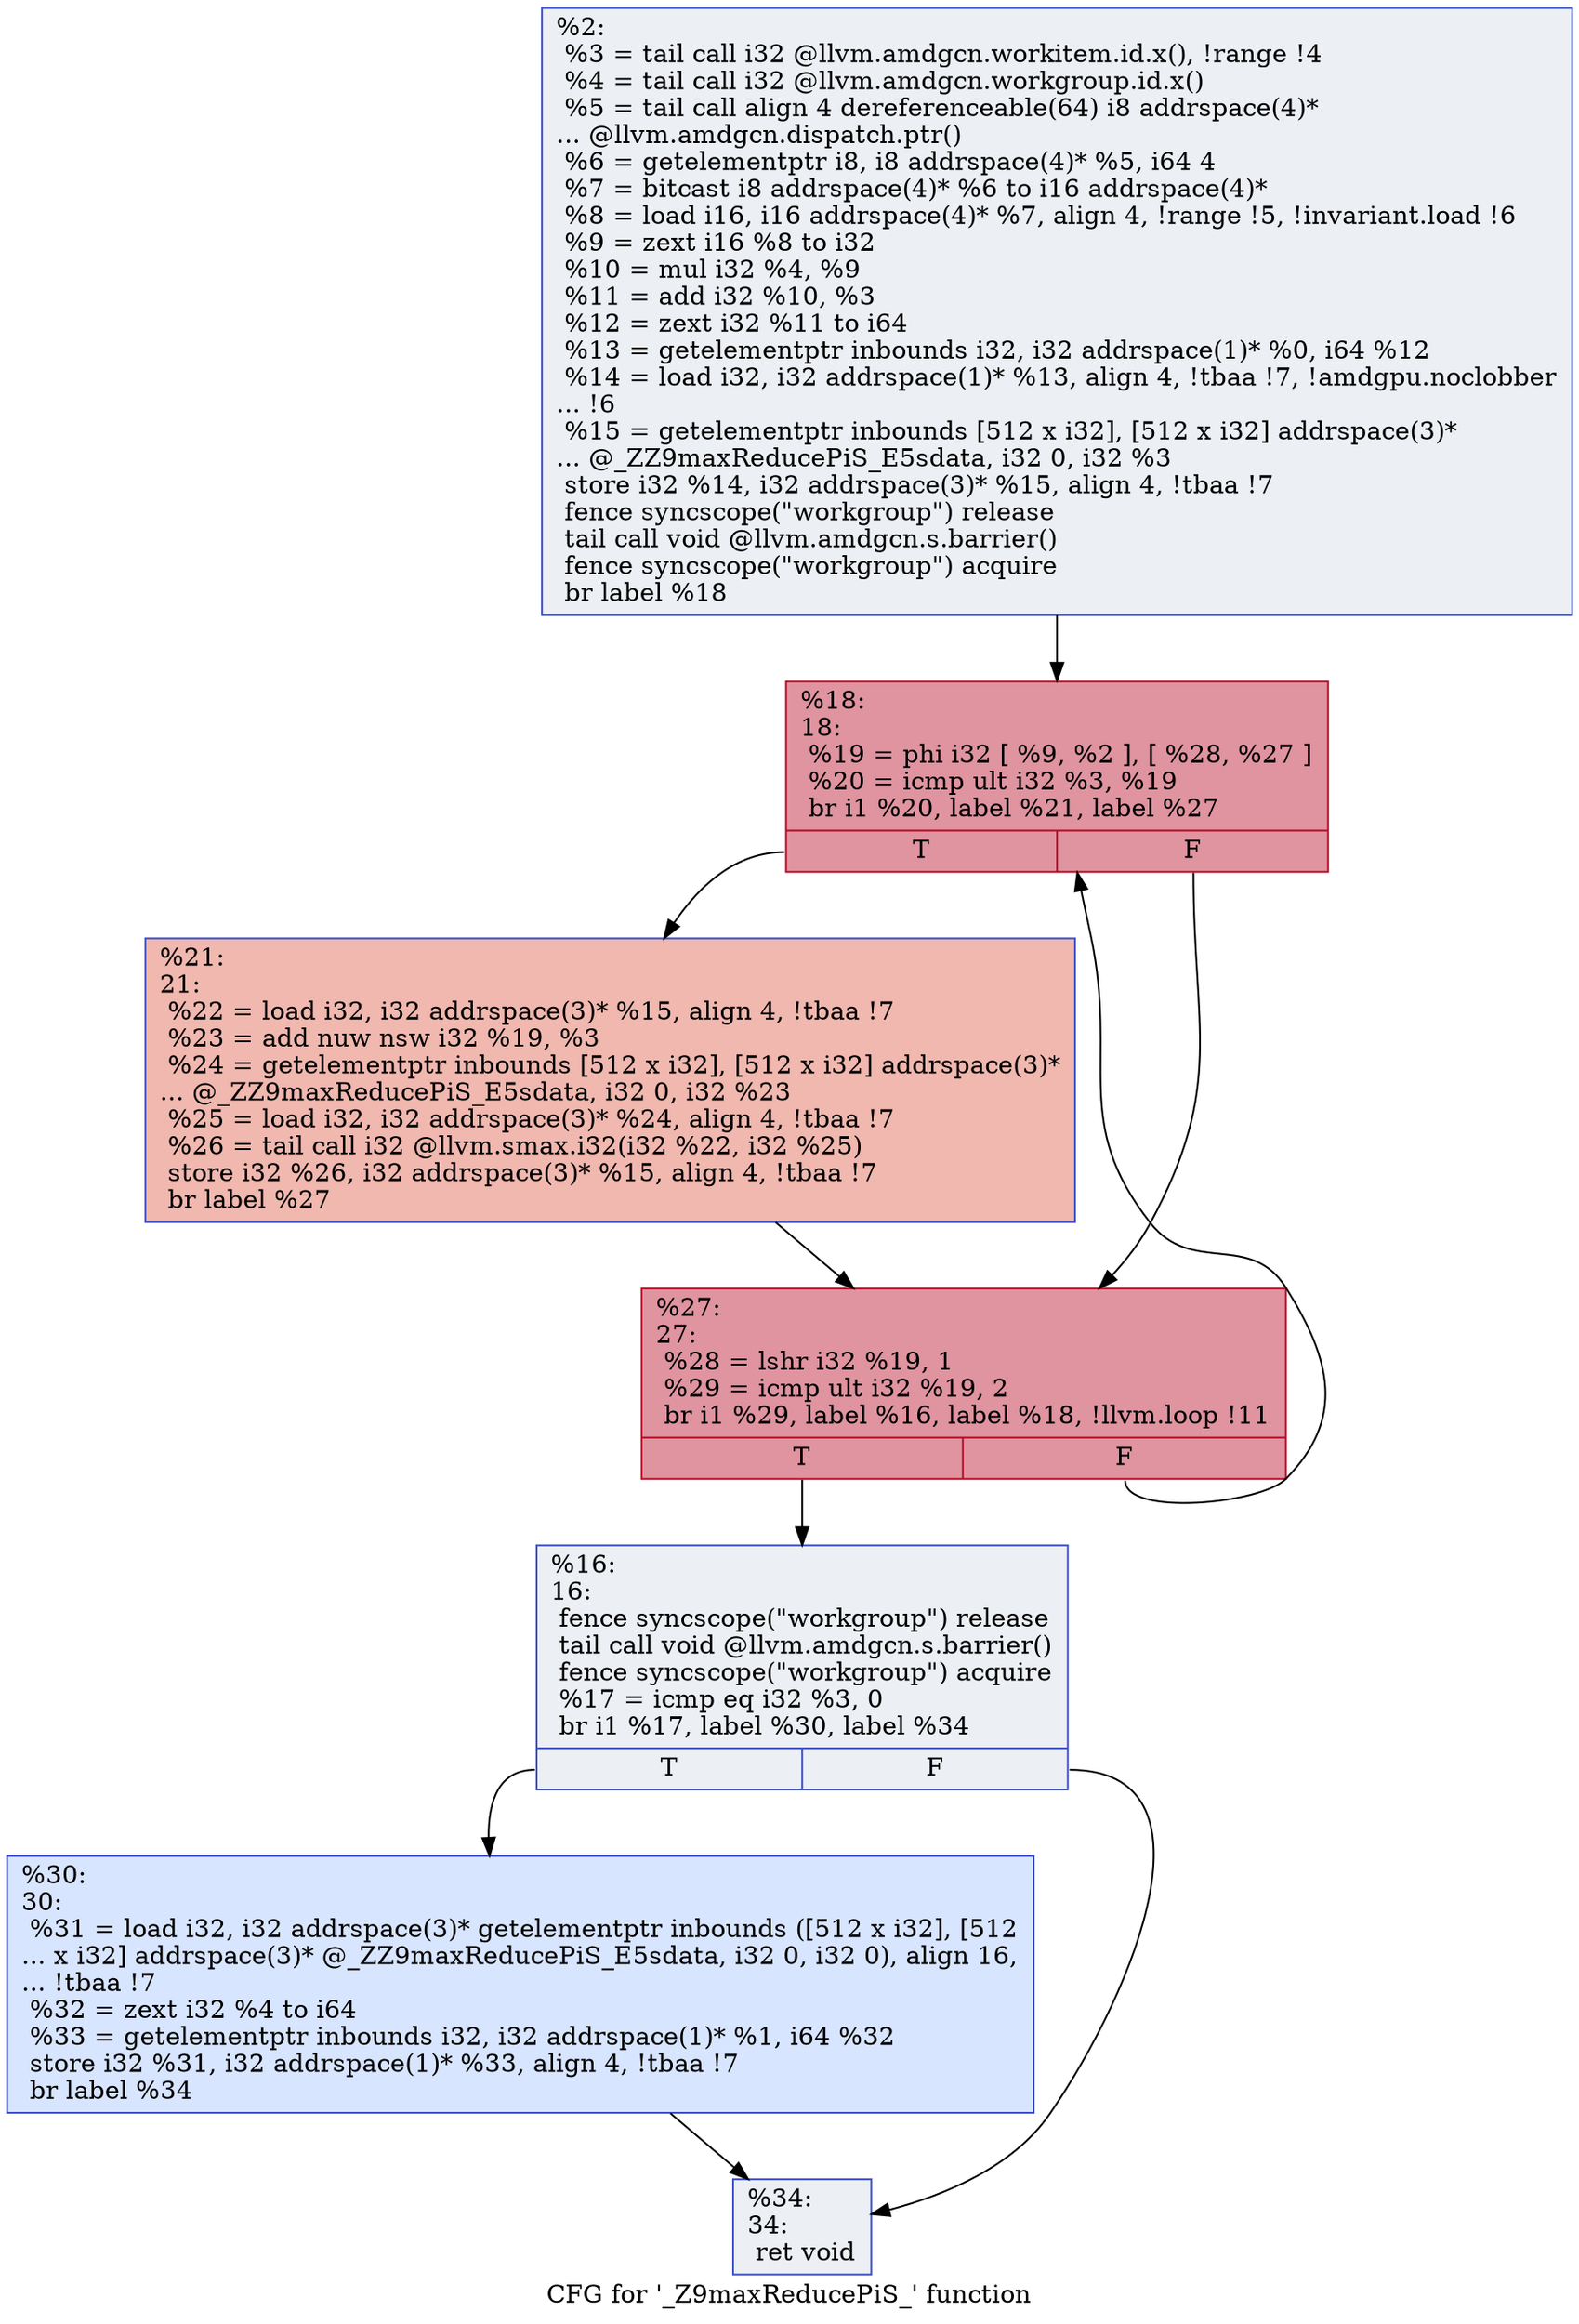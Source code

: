 digraph "CFG for '_Z9maxReducePiS_' function" {
	label="CFG for '_Z9maxReducePiS_' function";

	Node0x480a250 [shape=record,color="#3d50c3ff", style=filled, fillcolor="#d4dbe670",label="{%2:\l  %3 = tail call i32 @llvm.amdgcn.workitem.id.x(), !range !4\l  %4 = tail call i32 @llvm.amdgcn.workgroup.id.x()\l  %5 = tail call align 4 dereferenceable(64) i8 addrspace(4)*\l... @llvm.amdgcn.dispatch.ptr()\l  %6 = getelementptr i8, i8 addrspace(4)* %5, i64 4\l  %7 = bitcast i8 addrspace(4)* %6 to i16 addrspace(4)*\l  %8 = load i16, i16 addrspace(4)* %7, align 4, !range !5, !invariant.load !6\l  %9 = zext i16 %8 to i32\l  %10 = mul i32 %4, %9\l  %11 = add i32 %10, %3\l  %12 = zext i32 %11 to i64\l  %13 = getelementptr inbounds i32, i32 addrspace(1)* %0, i64 %12\l  %14 = load i32, i32 addrspace(1)* %13, align 4, !tbaa !7, !amdgpu.noclobber\l... !6\l  %15 = getelementptr inbounds [512 x i32], [512 x i32] addrspace(3)*\l... @_ZZ9maxReducePiS_E5sdata, i32 0, i32 %3\l  store i32 %14, i32 addrspace(3)* %15, align 4, !tbaa !7\l  fence syncscope(\"workgroup\") release\l  tail call void @llvm.amdgcn.s.barrier()\l  fence syncscope(\"workgroup\") acquire\l  br label %18\l}"];
	Node0x480a250 -> Node0x480d4b0;
	Node0x480d5b0 [shape=record,color="#3d50c3ff", style=filled, fillcolor="#d4dbe670",label="{%16:\l16:                                               \l  fence syncscope(\"workgroup\") release\l  tail call void @llvm.amdgcn.s.barrier()\l  fence syncscope(\"workgroup\") acquire\l  %17 = icmp eq i32 %3, 0\l  br i1 %17, label %30, label %34\l|{<s0>T|<s1>F}}"];
	Node0x480d5b0:s0 -> Node0x480d900;
	Node0x480d5b0:s1 -> Node0x480d950;
	Node0x480d4b0 [shape=record,color="#b70d28ff", style=filled, fillcolor="#b70d2870",label="{%18:\l18:                                               \l  %19 = phi i32 [ %9, %2 ], [ %28, %27 ]\l  %20 = icmp ult i32 %3, %19\l  br i1 %20, label %21, label %27\l|{<s0>T|<s1>F}}"];
	Node0x480d4b0:s0 -> Node0x480dc60;
	Node0x480d4b0:s1 -> Node0x480da90;
	Node0x480dc60 [shape=record,color="#3d50c3ff", style=filled, fillcolor="#dc5d4a70",label="{%21:\l21:                                               \l  %22 = load i32, i32 addrspace(3)* %15, align 4, !tbaa !7\l  %23 = add nuw nsw i32 %19, %3\l  %24 = getelementptr inbounds [512 x i32], [512 x i32] addrspace(3)*\l... @_ZZ9maxReducePiS_E5sdata, i32 0, i32 %23\l  %25 = load i32, i32 addrspace(3)* %24, align 4, !tbaa !7\l  %26 = tail call i32 @llvm.smax.i32(i32 %22, i32 %25)\l  store i32 %26, i32 addrspace(3)* %15, align 4, !tbaa !7\l  br label %27\l}"];
	Node0x480dc60 -> Node0x480da90;
	Node0x480da90 [shape=record,color="#b70d28ff", style=filled, fillcolor="#b70d2870",label="{%27:\l27:                                               \l  %28 = lshr i32 %19, 1\l  %29 = icmp ult i32 %19, 2\l  br i1 %29, label %16, label %18, !llvm.loop !11\l|{<s0>T|<s1>F}}"];
	Node0x480da90:s0 -> Node0x480d5b0;
	Node0x480da90:s1 -> Node0x480d4b0;
	Node0x480d900 [shape=record,color="#3d50c3ff", style=filled, fillcolor="#a7c5fe70",label="{%30:\l30:                                               \l  %31 = load i32, i32 addrspace(3)* getelementptr inbounds ([512 x i32], [512\l... x i32] addrspace(3)* @_ZZ9maxReducePiS_E5sdata, i32 0, i32 0), align 16,\l... !tbaa !7\l  %32 = zext i32 %4 to i64\l  %33 = getelementptr inbounds i32, i32 addrspace(1)* %1, i64 %32\l  store i32 %31, i32 addrspace(1)* %33, align 4, !tbaa !7\l  br label %34\l}"];
	Node0x480d900 -> Node0x480d950;
	Node0x480d950 [shape=record,color="#3d50c3ff", style=filled, fillcolor="#d4dbe670",label="{%34:\l34:                                               \l  ret void\l}"];
}
